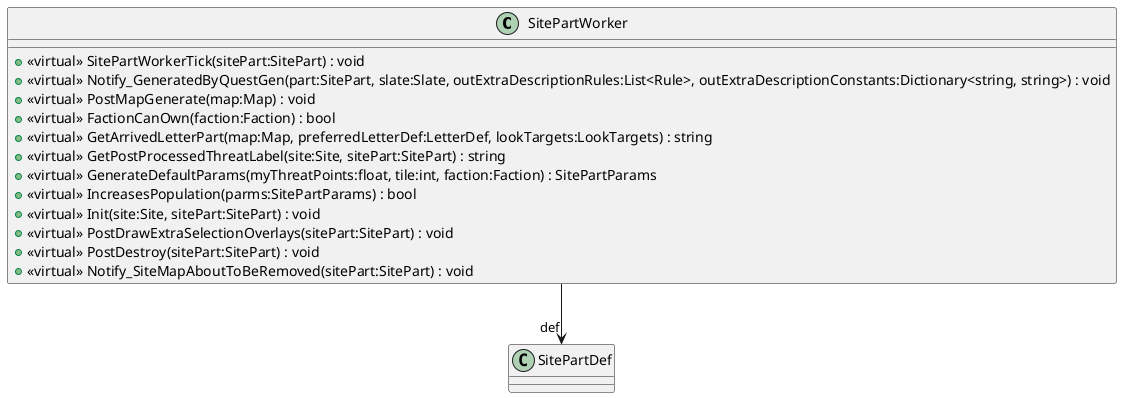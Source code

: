 @startuml
class SitePartWorker {
    + <<virtual>> SitePartWorkerTick(sitePart:SitePart) : void
    + <<virtual>> Notify_GeneratedByQuestGen(part:SitePart, slate:Slate, outExtraDescriptionRules:List<Rule>, outExtraDescriptionConstants:Dictionary<string, string>) : void
    + <<virtual>> PostMapGenerate(map:Map) : void
    + <<virtual>> FactionCanOwn(faction:Faction) : bool
    + <<virtual>> GetArrivedLetterPart(map:Map, preferredLetterDef:LetterDef, lookTargets:LookTargets) : string
    + <<virtual>> GetPostProcessedThreatLabel(site:Site, sitePart:SitePart) : string
    + <<virtual>> GenerateDefaultParams(myThreatPoints:float, tile:int, faction:Faction) : SitePartParams
    + <<virtual>> IncreasesPopulation(parms:SitePartParams) : bool
    + <<virtual>> Init(site:Site, sitePart:SitePart) : void
    + <<virtual>> PostDrawExtraSelectionOverlays(sitePart:SitePart) : void
    + <<virtual>> PostDestroy(sitePart:SitePart) : void
    + <<virtual>> Notify_SiteMapAboutToBeRemoved(sitePart:SitePart) : void
}
SitePartWorker --> "def" SitePartDef
@enduml
